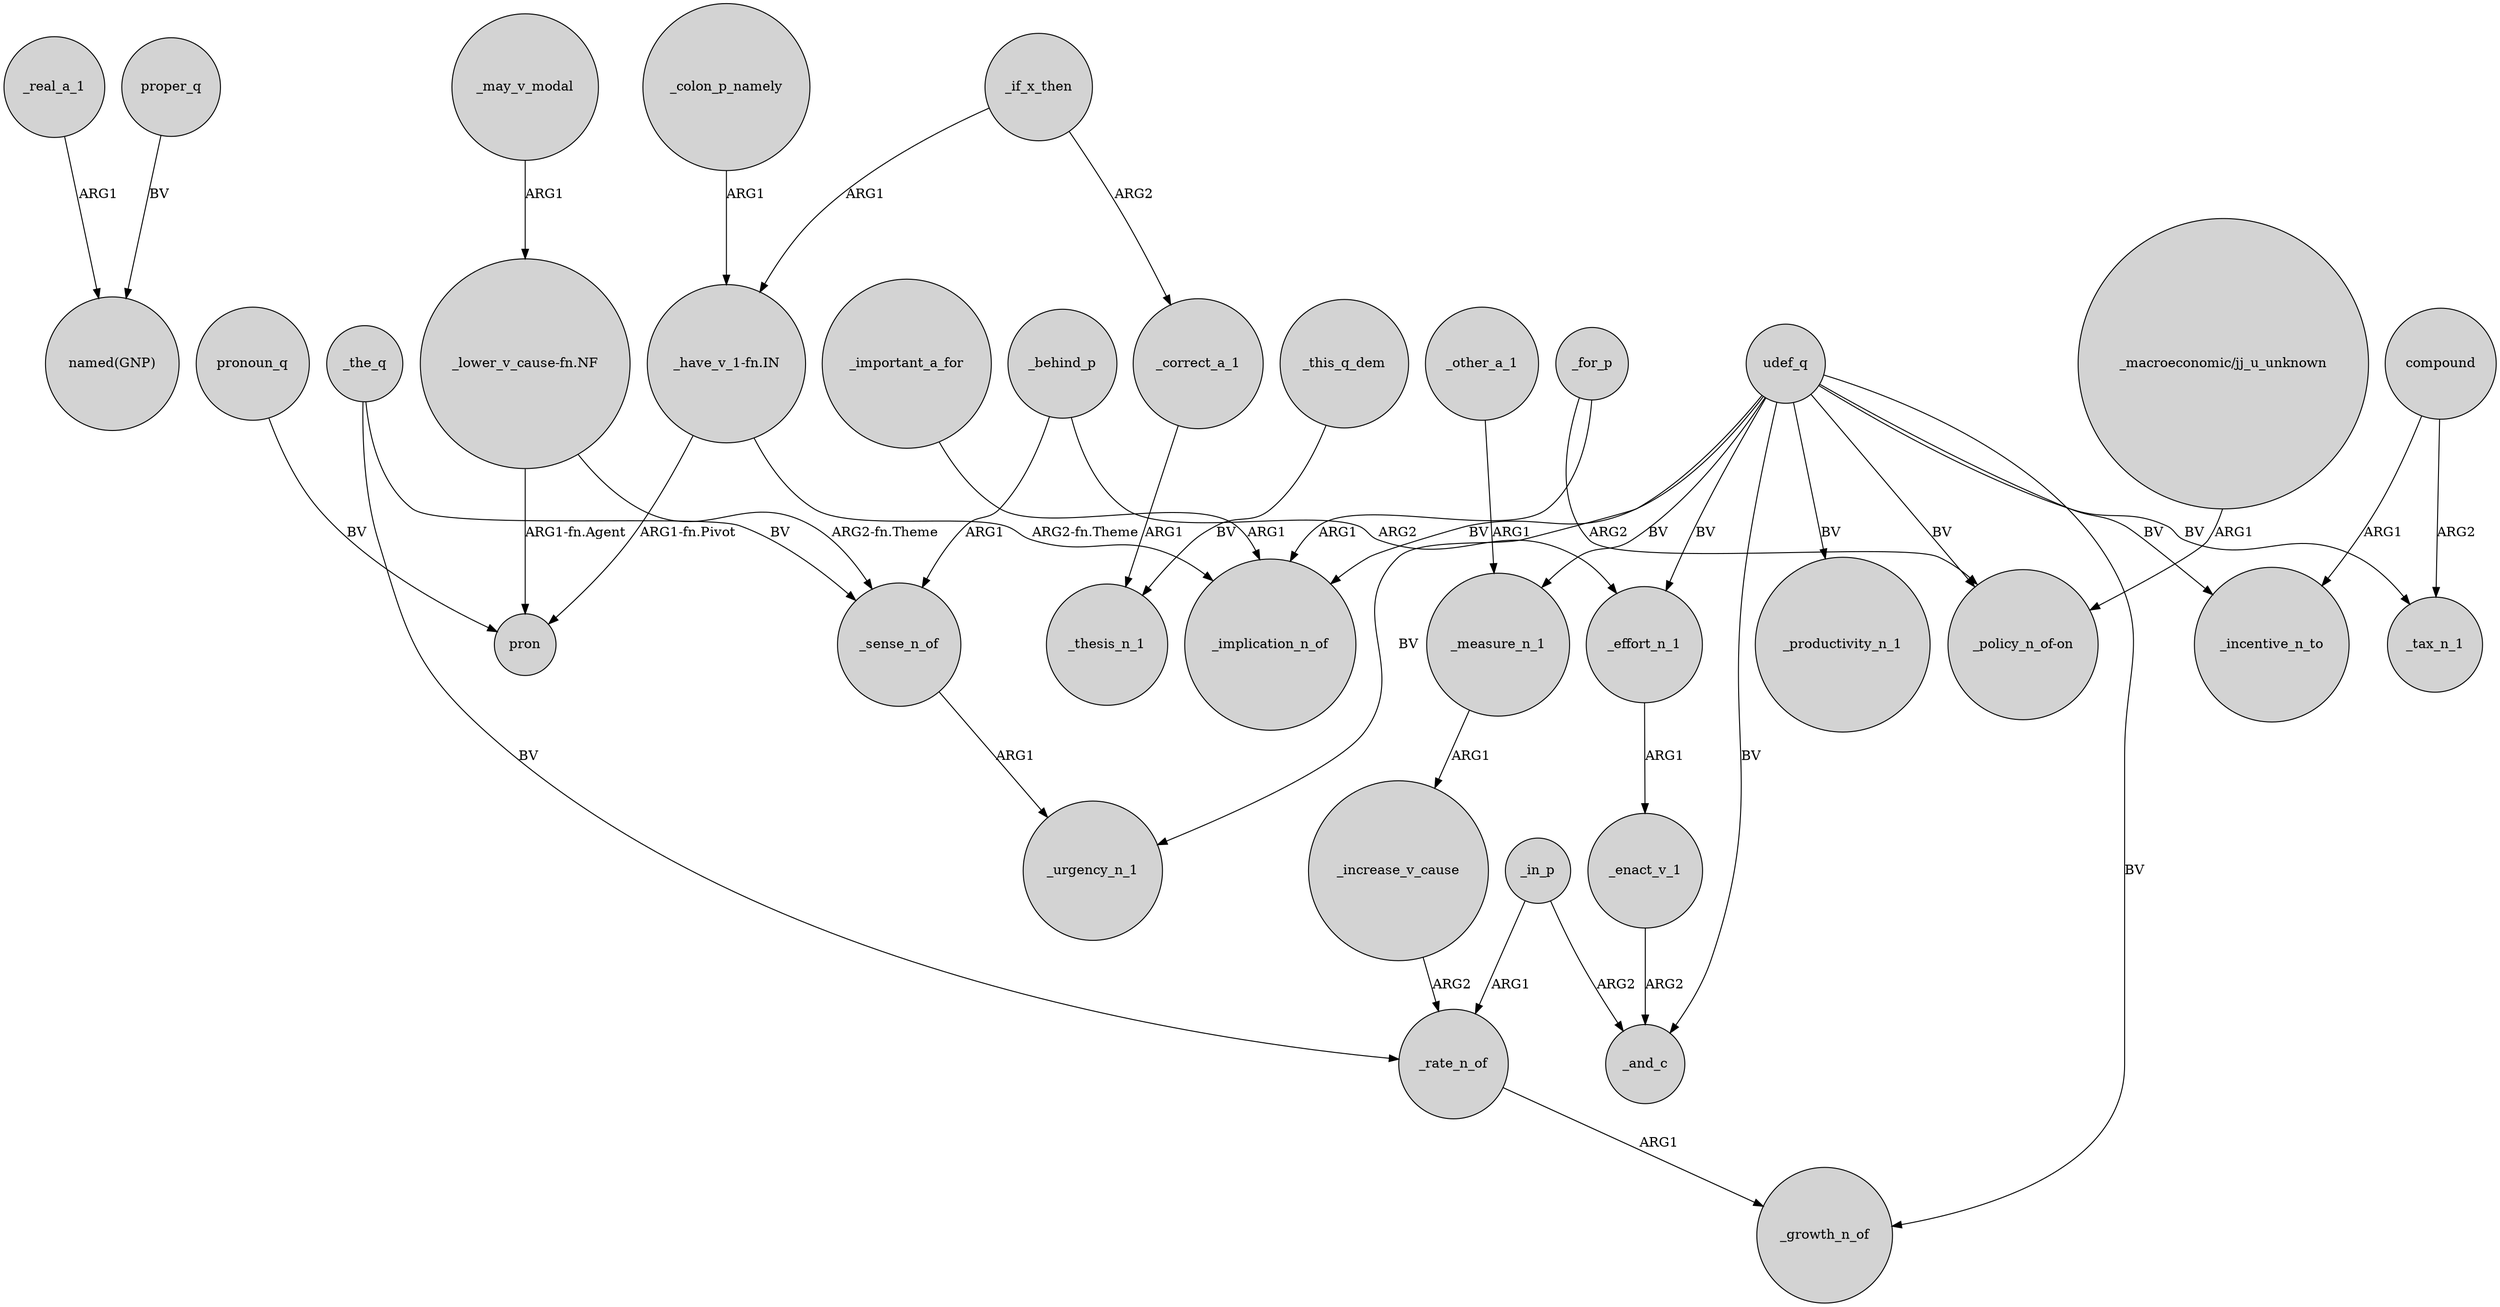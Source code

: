 digraph {
	node [shape=circle style=filled]
	_real_a_1 -> "named(GNP)" [label=ARG1]
	_rate_n_of -> _growth_n_of [label=ARG1]
	_sense_n_of -> _urgency_n_1 [label=ARG1]
	udef_q -> _incentive_n_to [label=BV]
	_other_a_1 -> _measure_n_1 [label=ARG1]
	"_lower_v_cause-fn.NF" -> _sense_n_of [label="ARG2-fn.Theme"]
	_may_v_modal -> "_lower_v_cause-fn.NF" [label=ARG1]
	"_lower_v_cause-fn.NF" -> pron [label="ARG1-fn.Agent"]
	_effort_n_1 -> _enact_v_1 [label=ARG1]
	udef_q -> _implication_n_of [label=BV]
	_this_q_dem -> _thesis_n_1 [label=BV]
	_the_q -> _sense_n_of [label=BV]
	_for_p -> _implication_n_of [label=ARG1]
	udef_q -> "_policy_n_of-on" [label=BV]
	"_have_v_1-fn.IN" -> pron [label="ARG1-fn.Pivot"]
	_the_q -> _rate_n_of [label=BV]
	_if_x_then -> "_have_v_1-fn.IN" [label=ARG1]
	pronoun_q -> pron [label=BV]
	udef_q -> _tax_n_1 [label=BV]
	proper_q -> "named(GNP)" [label=BV]
	_increase_v_cause -> _rate_n_of [label=ARG2]
	_colon_p_namely -> "_have_v_1-fn.IN" [label=ARG1]
	_behind_p -> _effort_n_1 [label=ARG2]
	_if_x_then -> _correct_a_1 [label=ARG2]
	_important_a_for -> _implication_n_of [label=ARG1]
	udef_q -> _measure_n_1 [label=BV]
	_behind_p -> _sense_n_of [label=ARG1]
	_measure_n_1 -> _increase_v_cause [label=ARG1]
	_correct_a_1 -> _thesis_n_1 [label=ARG1]
	"_macroeconomic/jj_u_unknown" -> "_policy_n_of-on" [label=ARG1]
	"_have_v_1-fn.IN" -> _implication_n_of [label="ARG2-fn.Theme"]
	_for_p -> "_policy_n_of-on" [label=ARG2]
	_in_p -> _rate_n_of [label=ARG1]
	udef_q -> _productivity_n_1 [label=BV]
	compound -> _tax_n_1 [label=ARG2]
	udef_q -> _and_c [label=BV]
	udef_q -> _growth_n_of [label=BV]
	_enact_v_1 -> _and_c [label=ARG2]
	udef_q -> _urgency_n_1 [label=BV]
	compound -> _incentive_n_to [label=ARG1]
	_in_p -> _and_c [label=ARG2]
	udef_q -> _effort_n_1 [label=BV]
}
